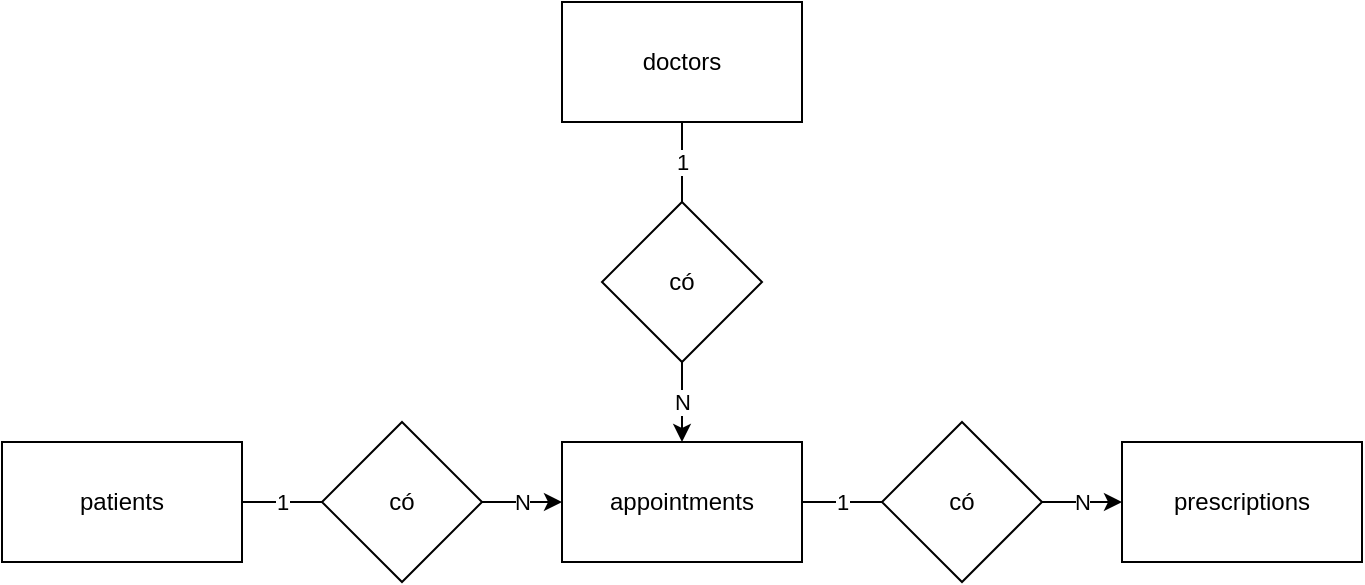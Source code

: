 <mxfile version="26.0.11">
  <diagram name="Trang-1" id="h_Oa9AgKwLQDjheVj2h2">
    <mxGraphModel dx="1006" dy="559" grid="1" gridSize="10" guides="1" tooltips="1" connect="1" arrows="1" fold="1" page="1" pageScale="1" pageWidth="827" pageHeight="1169" math="0" shadow="0">
      <root>
        <mxCell id="0" />
        <mxCell id="1" parent="0" />
        <mxCell id="pB0aQF64MD5_JgTleQGF-1" value="patients" style="rounded=0;whiteSpace=wrap;html=1;" vertex="1" parent="1">
          <mxGeometry x="80" y="250" width="120" height="60" as="geometry" />
        </mxCell>
        <mxCell id="pB0aQF64MD5_JgTleQGF-3" value="doctors" style="rounded=0;whiteSpace=wrap;html=1;" vertex="1" parent="1">
          <mxGeometry x="360" y="30" width="120" height="60" as="geometry" />
        </mxCell>
        <mxCell id="pB0aQF64MD5_JgTleQGF-4" value="appointments" style="rounded=0;whiteSpace=wrap;html=1;" vertex="1" parent="1">
          <mxGeometry x="360" y="250" width="120" height="60" as="geometry" />
        </mxCell>
        <mxCell id="pB0aQF64MD5_JgTleQGF-5" value="prescriptions" style="rounded=0;whiteSpace=wrap;html=1;" vertex="1" parent="1">
          <mxGeometry x="640" y="250" width="120" height="60" as="geometry" />
        </mxCell>
        <mxCell id="pB0aQF64MD5_JgTleQGF-12" value="N" style="edgeStyle=orthogonalEdgeStyle;rounded=0;orthogonalLoop=1;jettySize=auto;html=1;" edge="1" parent="1" source="pB0aQF64MD5_JgTleQGF-6" target="pB0aQF64MD5_JgTleQGF-4">
          <mxGeometry relative="1" as="geometry" />
        </mxCell>
        <mxCell id="pB0aQF64MD5_JgTleQGF-6" value="có" style="rhombus;whiteSpace=wrap;html=1;" vertex="1" parent="1">
          <mxGeometry x="240" y="240" width="80" height="80" as="geometry" />
        </mxCell>
        <mxCell id="pB0aQF64MD5_JgTleQGF-10" value="N" style="edgeStyle=orthogonalEdgeStyle;rounded=0;orthogonalLoop=1;jettySize=auto;html=1;" edge="1" parent="1" source="pB0aQF64MD5_JgTleQGF-7" target="pB0aQF64MD5_JgTleQGF-4">
          <mxGeometry relative="1" as="geometry" />
        </mxCell>
        <mxCell id="pB0aQF64MD5_JgTleQGF-7" value="có" style="rhombus;whiteSpace=wrap;html=1;" vertex="1" parent="1">
          <mxGeometry x="380" y="130" width="80" height="80" as="geometry" />
        </mxCell>
        <mxCell id="pB0aQF64MD5_JgTleQGF-14" value="N" style="edgeStyle=orthogonalEdgeStyle;rounded=0;orthogonalLoop=1;jettySize=auto;html=1;" edge="1" parent="1" source="pB0aQF64MD5_JgTleQGF-8" target="pB0aQF64MD5_JgTleQGF-5">
          <mxGeometry relative="1" as="geometry" />
        </mxCell>
        <mxCell id="pB0aQF64MD5_JgTleQGF-8" value="có" style="rhombus;whiteSpace=wrap;html=1;" vertex="1" parent="1">
          <mxGeometry x="520" y="240" width="80" height="80" as="geometry" />
        </mxCell>
        <mxCell id="pB0aQF64MD5_JgTleQGF-9" value="1" style="endArrow=none;html=1;rounded=0;exitX=0.5;exitY=0;exitDx=0;exitDy=0;entryX=0.5;entryY=1;entryDx=0;entryDy=0;" edge="1" parent="1" source="pB0aQF64MD5_JgTleQGF-7" target="pB0aQF64MD5_JgTleQGF-3">
          <mxGeometry width="50" height="50" relative="1" as="geometry">
            <mxPoint x="346" y="160" as="sourcePoint" />
            <mxPoint x="396" y="110" as="targetPoint" />
          </mxGeometry>
        </mxCell>
        <mxCell id="pB0aQF64MD5_JgTleQGF-11" value="1" style="endArrow=none;html=1;rounded=0;exitX=1;exitY=0.5;exitDx=0;exitDy=0;entryX=0;entryY=0.5;entryDx=0;entryDy=0;" edge="1" parent="1" source="pB0aQF64MD5_JgTleQGF-1" target="pB0aQF64MD5_JgTleQGF-6">
          <mxGeometry width="50" height="50" relative="1" as="geometry">
            <mxPoint x="140" y="230" as="sourcePoint" />
            <mxPoint x="190" y="180" as="targetPoint" />
          </mxGeometry>
        </mxCell>
        <mxCell id="pB0aQF64MD5_JgTleQGF-13" value="1" style="endArrow=none;html=1;rounded=0;exitX=1;exitY=0.5;exitDx=0;exitDy=0;entryX=0;entryY=0.5;entryDx=0;entryDy=0;" edge="1" parent="1" source="pB0aQF64MD5_JgTleQGF-4" target="pB0aQF64MD5_JgTleQGF-8">
          <mxGeometry width="50" height="50" relative="1" as="geometry">
            <mxPoint x="540" y="230" as="sourcePoint" />
            <mxPoint x="590" y="180" as="targetPoint" />
          </mxGeometry>
        </mxCell>
      </root>
    </mxGraphModel>
  </diagram>
</mxfile>
